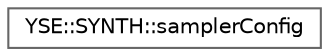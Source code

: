 digraph "Graphical Class Hierarchy"
{
 // LATEX_PDF_SIZE
  bgcolor="transparent";
  edge [fontname=Helvetica,fontsize=10,labelfontname=Helvetica,labelfontsize=10];
  node [fontname=Helvetica,fontsize=10,shape=box,height=0.2,width=0.4];
  rankdir="LR";
  Node0 [id="Node000000",label="YSE::SYNTH::samplerConfig",height=0.2,width=0.4,color="grey40", fillcolor="white", style="filled",URL="$class_y_s_e_1_1_s_y_n_t_h_1_1sampler_config.html",tooltip=" "];
}
